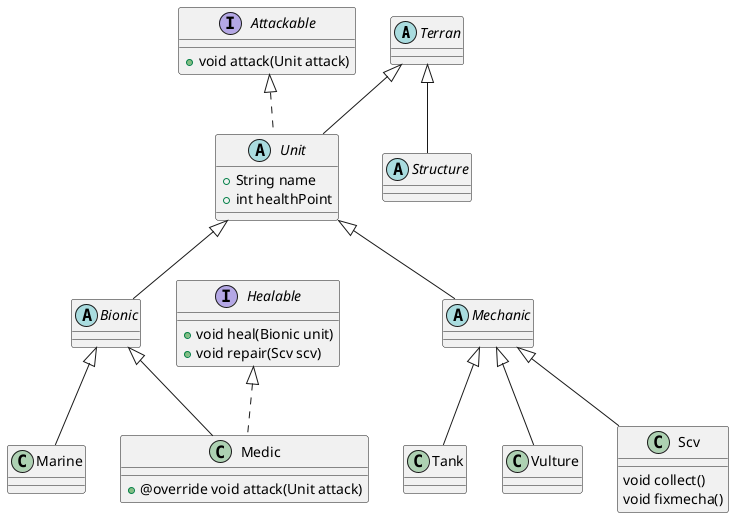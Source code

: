@startuml
abstract class Terran {
}

abstract class Unit extends Terran implements Attackable {

    + String name
    + int healthPoint


}

interface Attackable {
  + void attack(Unit attack)
}

abstract class Structure extends Terran{
}

abstract class Bionic extends Unit {

}

abstract class Mechanic extends Unit {
}

class Marine extends Bionic {

}

class Medic extends Bionic implements Healable {
    + @override void attack(Unit attack)


}

interface Healable {
    + void heal(Bionic unit)
    + void repair(Scv scv)
}

class Tank extends Mechanic {

}

class Vulture extends Mechanic {

}

class Scv extends Mechanic {
    void collect()
    void fixmecha()
}


@enduml